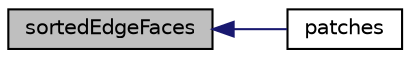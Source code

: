 digraph "sortedEdgeFaces"
{
  bgcolor="transparent";
  edge [fontname="Helvetica",fontsize="10",labelfontname="Helvetica",labelfontsize="10"];
  node [fontname="Helvetica",fontsize="10",shape=record];
  rankdir="LR";
  Node492 [label="sortedEdgeFaces",height=0.2,width=0.4,color="black", fillcolor="grey75", style="filled", fontcolor="black"];
  Node492 -> Node493 [dir="back",color="midnightblue",fontsize="10",style="solid",fontname="Helvetica"];
  Node493 [label="patches",height=0.2,width=0.4,color="black",URL="$a31961.html#adf6d6f4f6576d5bd544f3ba396fa3946"];
}
